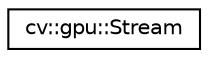 digraph "Graphical Class Hierarchy"
{
 // LATEX_PDF_SIZE
  edge [fontname="Helvetica",fontsize="10",labelfontname="Helvetica",labelfontsize="10"];
  node [fontname="Helvetica",fontsize="10",shape=record];
  rankdir="LR";
  Node0 [label="cv::gpu::Stream",height=0.2,width=0.4,color="black", fillcolor="white", style="filled",URL="$classcv_1_1gpu_1_1_stream.html",tooltip=" "];
}
